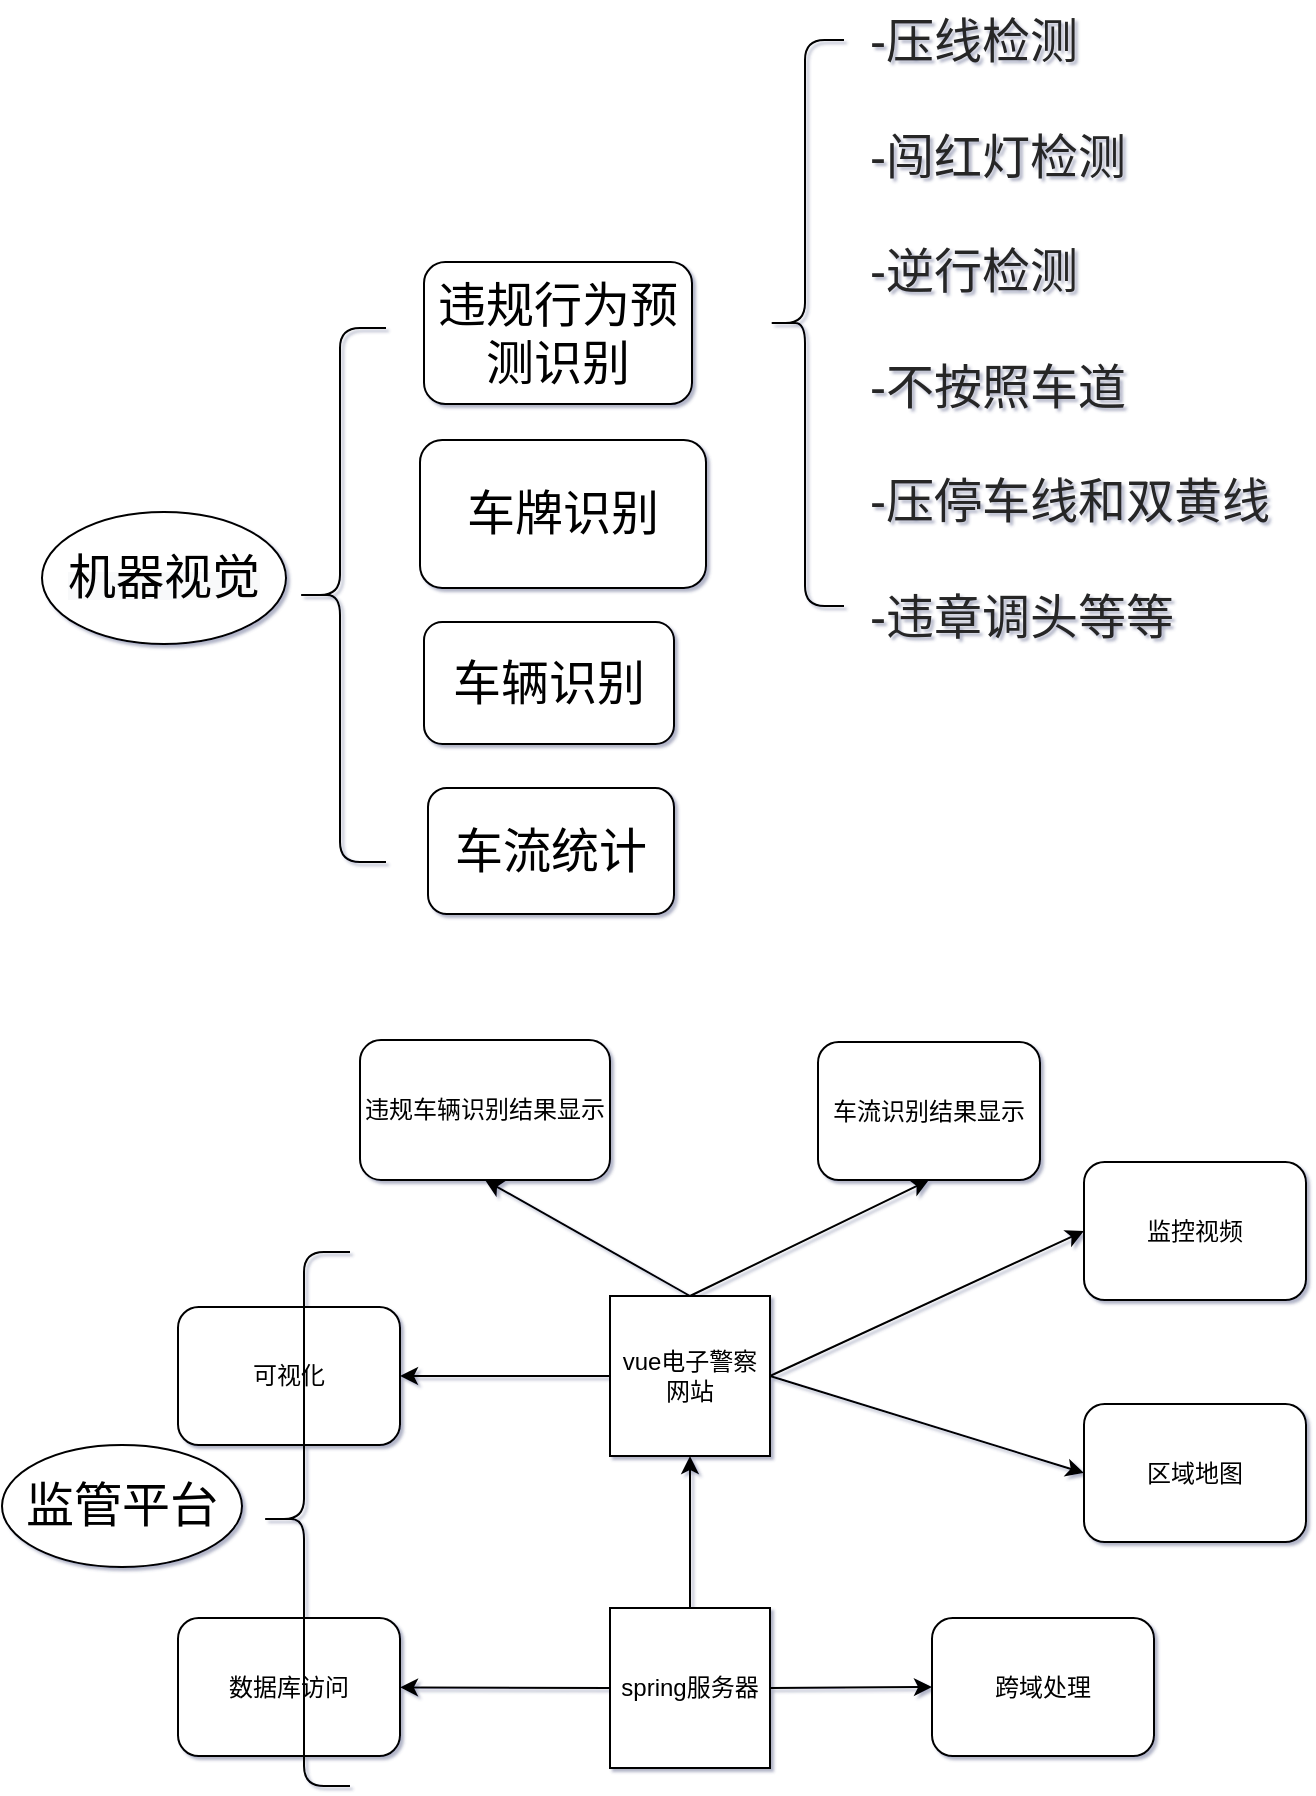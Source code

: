 <mxfile version="18.0.2" type="github">
  <diagram id="IAWx1fr4JjzV1SWlqMux" name="Page-1">
    <mxGraphModel dx="782" dy="435" grid="0" gridSize="10" guides="1" tooltips="1" connect="1" arrows="1" fold="1" page="1" pageScale="1" pageWidth="827" pageHeight="1169" math="0" shadow="1">
      <root>
        <mxCell id="0" />
        <mxCell id="1" parent="0" />
        <mxCell id="cPAABiITFuj7D-q78s9q-7" style="rounded=0;orthogonalLoop=1;jettySize=auto;html=1;exitX=0.5;exitY=0;exitDx=0;exitDy=0;entryX=0.5;entryY=1;entryDx=0;entryDy=0;elbow=vertical;" parent="1" source="cPAABiITFuj7D-q78s9q-1" target="cPAABiITFuj7D-q78s9q-2" edge="1">
          <mxGeometry relative="1" as="geometry" />
        </mxCell>
        <mxCell id="cPAABiITFuj7D-q78s9q-8" style="edgeStyle=none;rounded=0;orthogonalLoop=1;jettySize=auto;html=1;exitX=0.5;exitY=0;exitDx=0;exitDy=0;entryX=0.5;entryY=1;entryDx=0;entryDy=0;elbow=vertical;" parent="1" source="cPAABiITFuj7D-q78s9q-1" target="cPAABiITFuj7D-q78s9q-3" edge="1">
          <mxGeometry relative="1" as="geometry" />
        </mxCell>
        <mxCell id="cPAABiITFuj7D-q78s9q-9" style="edgeStyle=none;rounded=0;orthogonalLoop=1;jettySize=auto;html=1;exitX=1;exitY=0.5;exitDx=0;exitDy=0;entryX=0;entryY=0.5;entryDx=0;entryDy=0;elbow=vertical;" parent="1" source="cPAABiITFuj7D-q78s9q-1" target="cPAABiITFuj7D-q78s9q-6" edge="1">
          <mxGeometry relative="1" as="geometry" />
        </mxCell>
        <mxCell id="cPAABiITFuj7D-q78s9q-10" style="edgeStyle=none;rounded=0;orthogonalLoop=1;jettySize=auto;html=1;exitX=1;exitY=0.5;exitDx=0;exitDy=0;entryX=0;entryY=0.5;entryDx=0;entryDy=0;elbow=vertical;" parent="1" source="cPAABiITFuj7D-q78s9q-1" target="cPAABiITFuj7D-q78s9q-5" edge="1">
          <mxGeometry relative="1" as="geometry" />
        </mxCell>
        <mxCell id="cPAABiITFuj7D-q78s9q-11" style="edgeStyle=none;rounded=0;orthogonalLoop=1;jettySize=auto;html=1;exitX=0;exitY=0.5;exitDx=0;exitDy=0;entryX=1;entryY=0.5;entryDx=0;entryDy=0;elbow=vertical;" parent="1" source="cPAABiITFuj7D-q78s9q-1" target="cPAABiITFuj7D-q78s9q-4" edge="1">
          <mxGeometry relative="1" as="geometry" />
        </mxCell>
        <mxCell id="cPAABiITFuj7D-q78s9q-1" value="vue电子警察网站" style="whiteSpace=wrap;html=1;aspect=fixed;" parent="1" vertex="1">
          <mxGeometry x="336" y="791" width="80" height="80" as="geometry" />
        </mxCell>
        <mxCell id="cPAABiITFuj7D-q78s9q-2" value="违规车辆识别结果显示" style="rounded=1;whiteSpace=wrap;html=1;" parent="1" vertex="1">
          <mxGeometry x="211" y="663" width="125" height="70" as="geometry" />
        </mxCell>
        <mxCell id="cPAABiITFuj7D-q78s9q-3" value="车流识别结果显示" style="rounded=1;whiteSpace=wrap;html=1;" parent="1" vertex="1">
          <mxGeometry x="440" y="664" width="111" height="69" as="geometry" />
        </mxCell>
        <mxCell id="cPAABiITFuj7D-q78s9q-4" value="可视化" style="rounded=1;whiteSpace=wrap;html=1;" parent="1" vertex="1">
          <mxGeometry x="120" y="796.5" width="111" height="69" as="geometry" />
        </mxCell>
        <mxCell id="i2ECR_JIdhlLSkZ2RlQ1-1" value="&lt;font style=&quot;font-size: 24px;&quot;&gt;车辆识别&lt;/font&gt;" style="rounded=1;whiteSpace=wrap;html=1;" parent="1" vertex="1">
          <mxGeometry x="243" y="454" width="125" height="61" as="geometry" />
        </mxCell>
        <mxCell id="i2ECR_JIdhlLSkZ2RlQ1-2" value="&lt;font style=&quot;font-size: 24px;&quot;&gt;车牌识别&lt;/font&gt;" style="rounded=1;whiteSpace=wrap;html=1;" parent="1" vertex="1">
          <mxGeometry x="241" y="363" width="143" height="74" as="geometry" />
        </mxCell>
        <mxCell id="JDgnY8YzBCpCTlYQAXIc-1" value="&lt;font style=&quot;font-size: 24px;&quot;&gt;违规行为预测识别&lt;/font&gt;" style="rounded=1;whiteSpace=wrap;html=1;" parent="1" vertex="1">
          <mxGeometry x="243" y="274" width="134" height="71" as="geometry" />
        </mxCell>
        <mxCell id="i2ECR_JIdhlLSkZ2RlQ1-3" value="&lt;font style=&quot;font-size: 24px;&quot;&gt;&lt;font style=&quot;&quot;&gt;车流统&lt;/font&gt;计&lt;/font&gt;" style="rounded=1;whiteSpace=wrap;html=1;" parent="1" vertex="1">
          <mxGeometry x="245" y="537" width="123" height="63" as="geometry" />
        </mxCell>
        <mxCell id="cPAABiITFuj7D-q78s9q-6" value="区域地图" style="rounded=1;whiteSpace=wrap;html=1;" parent="1" vertex="1">
          <mxGeometry x="573" y="845" width="111" height="69" as="geometry" />
        </mxCell>
        <mxCell id="cPAABiITFuj7D-q78s9q-5" value="监控视频" style="rounded=1;whiteSpace=wrap;html=1;" parent="1" vertex="1">
          <mxGeometry x="573" y="724" width="111" height="69" as="geometry" />
        </mxCell>
        <mxCell id="JDgnY8YzBCpCTlYQAXIc-9" style="edgeStyle=none;rounded=0;orthogonalLoop=1;jettySize=auto;html=1;exitX=0;exitY=0.5;exitDx=0;exitDy=0;" parent="1" source="JDgnY8YzBCpCTlYQAXIc-6" target="JDgnY8YzBCpCTlYQAXIc-7" edge="1">
          <mxGeometry relative="1" as="geometry" />
        </mxCell>
        <mxCell id="JDgnY8YzBCpCTlYQAXIc-10" style="edgeStyle=none;rounded=0;orthogonalLoop=1;jettySize=auto;html=1;exitX=1;exitY=0.5;exitDx=0;exitDy=0;entryX=0;entryY=0.5;entryDx=0;entryDy=0;" parent="1" source="JDgnY8YzBCpCTlYQAXIc-6" target="JDgnY8YzBCpCTlYQAXIc-8" edge="1">
          <mxGeometry relative="1" as="geometry" />
        </mxCell>
        <mxCell id="JDgnY8YzBCpCTlYQAXIc-11" style="edgeStyle=none;rounded=0;orthogonalLoop=1;jettySize=auto;html=1;exitX=0.5;exitY=0;exitDx=0;exitDy=0;entryX=0.5;entryY=1;entryDx=0;entryDy=0;" parent="1" source="JDgnY8YzBCpCTlYQAXIc-6" target="cPAABiITFuj7D-q78s9q-1" edge="1">
          <mxGeometry relative="1" as="geometry" />
        </mxCell>
        <mxCell id="JDgnY8YzBCpCTlYQAXIc-6" value="&lt;span&gt;spring服务器&lt;/span&gt;" style="whiteSpace=wrap;html=1;aspect=fixed;" parent="1" vertex="1">
          <mxGeometry x="336" y="947" width="80" height="80" as="geometry" />
        </mxCell>
        <mxCell id="JDgnY8YzBCpCTlYQAXIc-7" value="数据库访问" style="rounded=1;whiteSpace=wrap;html=1;" parent="1" vertex="1">
          <mxGeometry x="120" y="952" width="111" height="69" as="geometry" />
        </mxCell>
        <mxCell id="JDgnY8YzBCpCTlYQAXIc-8" value="跨域处理" style="rounded=1;whiteSpace=wrap;html=1;" parent="1" vertex="1">
          <mxGeometry x="497" y="952" width="111" height="69" as="geometry" />
        </mxCell>
        <mxCell id="PTGbUWEcEf8BXhBStH72-2" value="&lt;span style=&quot;color: rgb(0, 0, 0); font-family: Helvetica; font-style: normal; font-variant-ligatures: normal; font-variant-caps: normal; font-weight: 400; letter-spacing: normal; orphans: 2; text-align: center; text-indent: 0px; text-transform: none; widows: 2; word-spacing: 0px; -webkit-text-stroke-width: 0px; background-color: rgb(248, 249, 250); text-decoration-style: initial; text-decoration-color: initial; float: none; display: inline !important;&quot;&gt;&lt;font style=&quot;font-size: 24px;&quot;&gt;机器视觉&lt;/font&gt;&lt;/span&gt;" style="ellipse;whiteSpace=wrap;html=1;" vertex="1" parent="1">
          <mxGeometry x="52" y="399" width="122" height="66" as="geometry" />
        </mxCell>
        <mxCell id="PTGbUWEcEf8BXhBStH72-3" value="" style="shape=curlyBracket;whiteSpace=wrap;html=1;rounded=1;" vertex="1" parent="1">
          <mxGeometry x="178" y="307" width="46" height="267" as="geometry" />
        </mxCell>
        <mxCell id="PTGbUWEcEf8BXhBStH72-4" value="&lt;p style=&quot;language:zh-CN;margin-top:0pt;margin-bottom:0pt;margin-left:0in;&#xa;text-align:left;direction:ltr;unicode-bidi:embed;mso-line-break-override:none;&#xa;word-break:normal;punctuation-wrap:hanging&quot;&gt;&lt;span style=&quot;font-size:18.0pt;&#xa;font-family:微软雅黑;mso-ascii-font-family:微软雅黑;mso-fareast-font-family:微软雅黑;&#xa;mso-bidi-font-family:+mn-cs;mso-bidi-theme-font:minor-bidi;color:#262626;&#xa;mso-color-index:1;mso-font-kerning:12.0pt;language:en-US;mso-style-textfill-type:&#xa;solid;mso-style-textfill-fill-themecolor:text1;mso-style-textfill-fill-color:&#xa;#262626;mso-style-textfill-fill-alpha:100.0%;mso-style-textfill-fill-colortransforms:&#xa;&amp;quot;lumm=85000 lumo=15000&amp;quot;&quot;&gt;-&lt;/span&gt;&lt;span style=&quot;font-size:18.0pt;font-family:&#xa;微软雅黑;mso-ascii-font-family:微软雅黑;mso-fareast-font-family:微软雅黑;mso-bidi-font-family:&#xa;+mn-cs;mso-bidi-theme-font:minor-bidi;color:#262626;mso-color-index:1;&#xa;mso-font-kerning:12.0pt;language:zh-CN;mso-style-textfill-type:solid;&#xa;mso-style-textfill-fill-themecolor:text1;mso-style-textfill-fill-color:#262626;&#xa;mso-style-textfill-fill-alpha:100.0%;mso-style-textfill-fill-colortransforms:&#xa;&amp;quot;lumm=85000 lumo=15000&amp;quot;&quot;&gt;压线检测&lt;/span&gt;&lt;/p&gt;&#xa;&#xa;&lt;p style=&quot;language:zh-CN;margin-top:0pt;margin-bottom:0pt;margin-left:0in;&#xa;text-align:left;direction:ltr;unicode-bidi:embed;mso-line-break-override:none;&#xa;word-break:normal;punctuation-wrap:hanging&quot;&gt;&lt;span style=&quot;font-size:18.0pt;&#xa;font-family:微软雅黑;mso-ascii-font-family:微软雅黑;mso-fareast-font-family:微软雅黑;&#xa;mso-bidi-font-family:+mn-cs;mso-bidi-theme-font:minor-bidi;color:#262626;&#xa;mso-color-index:1;mso-font-kerning:12.0pt;language:en-US;mso-style-textfill-type:&#xa;solid;mso-style-textfill-fill-themecolor:text1;mso-style-textfill-fill-color:&#xa;#262626;mso-style-textfill-fill-alpha:100.0%;mso-style-textfill-fill-colortransforms:&#xa;&amp;quot;lumm=85000 lumo=15000&amp;quot;&quot;&gt;-&lt;/span&gt;&lt;span style=&quot;font-size:18.0pt;font-family:&#xa;微软雅黑;mso-ascii-font-family:微软雅黑;mso-fareast-font-family:微软雅黑;mso-bidi-font-family:&#xa;+mn-cs;mso-bidi-theme-font:minor-bidi;color:#262626;mso-color-index:1;&#xa;mso-font-kerning:12.0pt;language:zh-CN;mso-style-textfill-type:solid;&#xa;mso-style-textfill-fill-themecolor:text1;mso-style-textfill-fill-color:#262626;&#xa;mso-style-textfill-fill-alpha:100.0%;mso-style-textfill-fill-colortransforms:&#xa;&amp;quot;lumm=85000 lumo=15000&amp;quot;&quot;&gt;闯红灯检测&lt;/span&gt;&lt;/p&gt;&#xa;&#xa;&lt;p style=&quot;language:zh-CN;margin-top:0pt;margin-bottom:0pt;margin-left:0in;&#xa;text-align:left;direction:ltr;unicode-bidi:embed;mso-line-break-override:none;&#xa;word-break:normal;punctuation-wrap:hanging&quot;&gt;&lt;span style=&quot;font-size:18.0pt;&#xa;font-family:微软雅黑;mso-ascii-font-family:微软雅黑;mso-fareast-font-family:微软雅黑;&#xa;mso-bidi-font-family:+mn-cs;mso-bidi-theme-font:minor-bidi;color:#262626;&#xa;mso-color-index:1;mso-font-kerning:12.0pt;language:en-US;mso-style-textfill-type:&#xa;solid;mso-style-textfill-fill-themecolor:text1;mso-style-textfill-fill-color:&#xa;#262626;mso-style-textfill-fill-alpha:100.0%;mso-style-textfill-fill-colortransforms:&#xa;&amp;quot;lumm=85000 lumo=15000&amp;quot;&quot;&gt;-&lt;/span&gt;&lt;span style=&quot;font-size:18.0pt;font-family:&#xa;微软雅黑;mso-ascii-font-family:微软雅黑;mso-fareast-font-family:微软雅黑;mso-bidi-font-family:&#xa;+mn-cs;mso-bidi-theme-font:minor-bidi;color:#262626;mso-color-index:1;&#xa;mso-font-kerning:12.0pt;language:zh-CN;mso-style-textfill-type:solid;&#xa;mso-style-textfill-fill-themecolor:text1;mso-style-textfill-fill-color:#262626;&#xa;mso-style-textfill-fill-alpha:100.0%;mso-style-textfill-fill-colortransforms:&#xa;&amp;quot;lumm=85000 lumo=15000&amp;quot;&quot;&gt;逆行检测&lt;/span&gt;&lt;/p&gt;&#xa;&#xa;&lt;p style=&quot;language:zh-CN;margin-top:0pt;margin-bottom:0pt;margin-left:0in;&#xa;text-align:left;direction:ltr;unicode-bidi:embed;mso-line-break-override:none;&#xa;word-break:normal;punctuation-wrap:hanging&quot;&gt;&lt;span style=&quot;font-size:18.0pt;&#xa;font-family:微软雅黑;mso-ascii-font-family:微软雅黑;mso-fareast-font-family:微软雅黑;&#xa;mso-bidi-font-family:+mn-cs;mso-bidi-theme-font:minor-bidi;color:#262626;&#xa;mso-color-index:1;mso-font-kerning:12.0pt;language:en-US;mso-style-textfill-type:&#xa;solid;mso-style-textfill-fill-themecolor:text1;mso-style-textfill-fill-color:&#xa;#262626;mso-style-textfill-fill-alpha:100.0%;mso-style-textfill-fill-colortransforms:&#xa;&amp;quot;lumm=85000 lumo=15000&amp;quot;&quot;&gt;-&lt;/span&gt;&lt;span style=&quot;font-size:18.0pt;font-family:&#xa;微软雅黑;mso-ascii-font-family:微软雅黑;mso-fareast-font-family:微软雅黑;mso-bidi-font-family:&#xa;+mn-cs;mso-bidi-theme-font:minor-bidi;color:#262626;mso-color-index:1;&#xa;mso-font-kerning:12.0pt;language:zh-CN;mso-style-textfill-type:solid;&#xa;mso-style-textfill-fill-themecolor:text1;mso-style-textfill-fill-color:#262626;&#xa;mso-style-textfill-fill-alpha:100.0%;mso-style-textfill-fill-colortransforms:&#xa;&amp;quot;lumm=85000 lumo=15000&amp;quot;&quot;&gt;不按照车道&lt;/span&gt;&lt;/p&gt;&#xa;&#xa;&lt;p style=&quot;language:zh-CN;margin-top:0pt;margin-bottom:0pt;margin-left:0in;&#xa;text-align:left;direction:ltr;unicode-bidi:embed;mso-line-break-override:none;&#xa;word-break:normal;punctuation-wrap:hanging&quot;&gt;&lt;span style=&quot;font-size:18.0pt;&#xa;font-family:微软雅黑;mso-ascii-font-family:微软雅黑;mso-fareast-font-family:微软雅黑;&#xa;mso-bidi-font-family:+mn-cs;mso-bidi-theme-font:minor-bidi;color:#262626;&#xa;mso-color-index:1;mso-font-kerning:12.0pt;language:en-US;mso-style-textfill-type:&#xa;solid;mso-style-textfill-fill-themecolor:text1;mso-style-textfill-fill-color:&#xa;#262626;mso-style-textfill-fill-alpha:100.0%;mso-style-textfill-fill-colortransforms:&#xa;&amp;quot;lumm=85000 lumo=15000&amp;quot;&quot;&gt;-&lt;/span&gt;&lt;span style=&quot;font-size:18.0pt;font-family:&#xa;微软雅黑;mso-ascii-font-family:微软雅黑;mso-fareast-font-family:微软雅黑;mso-bidi-font-family:&#xa;+mn-cs;mso-bidi-theme-font:minor-bidi;color:#262626;mso-color-index:1;&#xa;mso-font-kerning:12.0pt;language:zh-CN;mso-style-textfill-type:solid;&#xa;mso-style-textfill-fill-themecolor:text1;mso-style-textfill-fill-color:#262626;&#xa;mso-style-textfill-fill-alpha:100.0%;mso-style-textfill-fill-colortransforms:&#xa;&amp;quot;lumm=85000 lumo=15000&amp;quot;&quot;&gt;压停车线和双黄线&lt;/span&gt;&lt;/p&gt;&#xa;&#xa;&lt;p style=&quot;language:zh-CN;margin-top:0pt;margin-bottom:0pt;margin-left:0in;&#xa;text-align:left;direction:ltr;unicode-bidi:embed;mso-line-break-override:none;&#xa;word-break:normal;punctuation-wrap:hanging&quot;&gt;&lt;span style=&quot;font-size:18.0pt;&#xa;font-family:微软雅黑;mso-ascii-font-family:微软雅黑;mso-fareast-font-family:微软雅黑;&#xa;mso-bidi-font-family:+mn-cs;mso-bidi-theme-font:minor-bidi;color:#262626;&#xa;mso-color-index:1;mso-font-kerning:12.0pt;language:en-US;mso-style-textfill-type:&#xa;solid;mso-style-textfill-fill-themecolor:text1;mso-style-textfill-fill-color:&#xa;#262626;mso-style-textfill-fill-alpha:100.0%;mso-style-textfill-fill-colortransforms:&#xa;&amp;quot;lumm=85000 lumo=15000&amp;quot;&quot;&gt;-&lt;/span&gt;&lt;span style=&quot;font-size:18.0pt;font-family:&#xa;微软雅黑;mso-ascii-font-family:微软雅黑;mso-fareast-font-family:微软雅黑;mso-bidi-font-family:&#xa;+mn-cs;mso-bidi-theme-font:minor-bidi;color:#262626;mso-color-index:1;&#xa;mso-font-kerning:12.0pt;language:zh-CN;mso-style-textfill-type:solid;&#xa;mso-style-textfill-fill-themecolor:text1;mso-style-textfill-fill-color:#262626;&#xa;mso-style-textfill-fill-alpha:100.0%;mso-style-textfill-fill-colortransforms:&#xa;&amp;quot;lumm=85000 lumo=15000&amp;quot;&quot;&gt;违章调头等等&lt;/span&gt;&lt;/p&gt;" style="text;whiteSpace=wrap;html=1;" vertex="1" parent="1">
          <mxGeometry x="463.997" y="143" width="220" height="266" as="geometry" />
        </mxCell>
        <mxCell id="PTGbUWEcEf8BXhBStH72-5" value="" style="shape=curlyBracket;whiteSpace=wrap;html=1;rounded=1;size=0.5;" vertex="1" parent="1">
          <mxGeometry x="414" y="163" width="39" height="283" as="geometry" />
        </mxCell>
        <mxCell id="PTGbUWEcEf8BXhBStH72-6" value="&lt;span style=&quot;font-size: 24px;&quot;&gt;监管平台&lt;/span&gt;" style="ellipse;whiteSpace=wrap;html=1;" vertex="1" parent="1">
          <mxGeometry x="32" y="865.5" width="120" height="61" as="geometry" />
        </mxCell>
        <mxCell id="PTGbUWEcEf8BXhBStH72-7" value="" style="shape=curlyBracket;whiteSpace=wrap;html=1;rounded=1;" vertex="1" parent="1">
          <mxGeometry x="160" y="769" width="46" height="267" as="geometry" />
        </mxCell>
      </root>
    </mxGraphModel>
  </diagram>
</mxfile>
